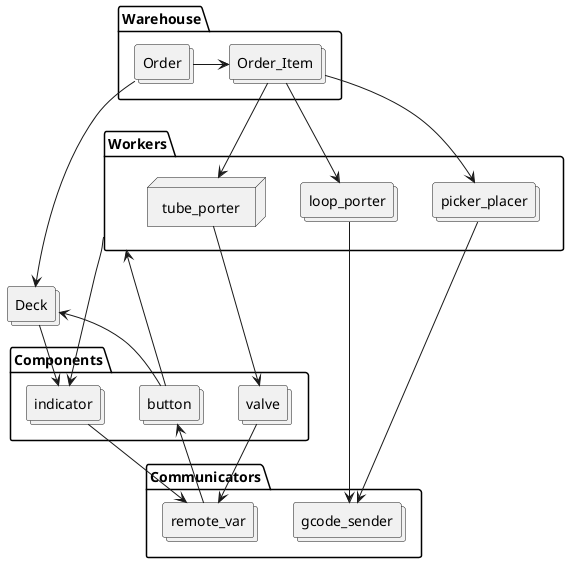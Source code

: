 @startuml
allowmixing

folder Warehouse{
    collections Order
    collections Order_Item
    Order -> Order_Item
}

folder Workers{
    collections loop_porter
    collections picker_placer
    node tube_porter
}
collections Deck
Order ---> Deck
Order_Item --> loop_porter
Order_Item -->picker_placer
Order_Item --> tube_porter

folder Components{
    collections indicator
    collections button
    collections valve
}
Deck --> indicator
Deck <-- button
Workers ---> indicator
tube_porter ---> valve
Workers <--- button


folder Communicators{
    collections gcode_sender
    collections remote_var
}
loop_porter ---> gcode_sender
picker_placer ---> gcode_sender
indicator --> remote_var
valve --> remote_var
button <-- remote_var

@enduml